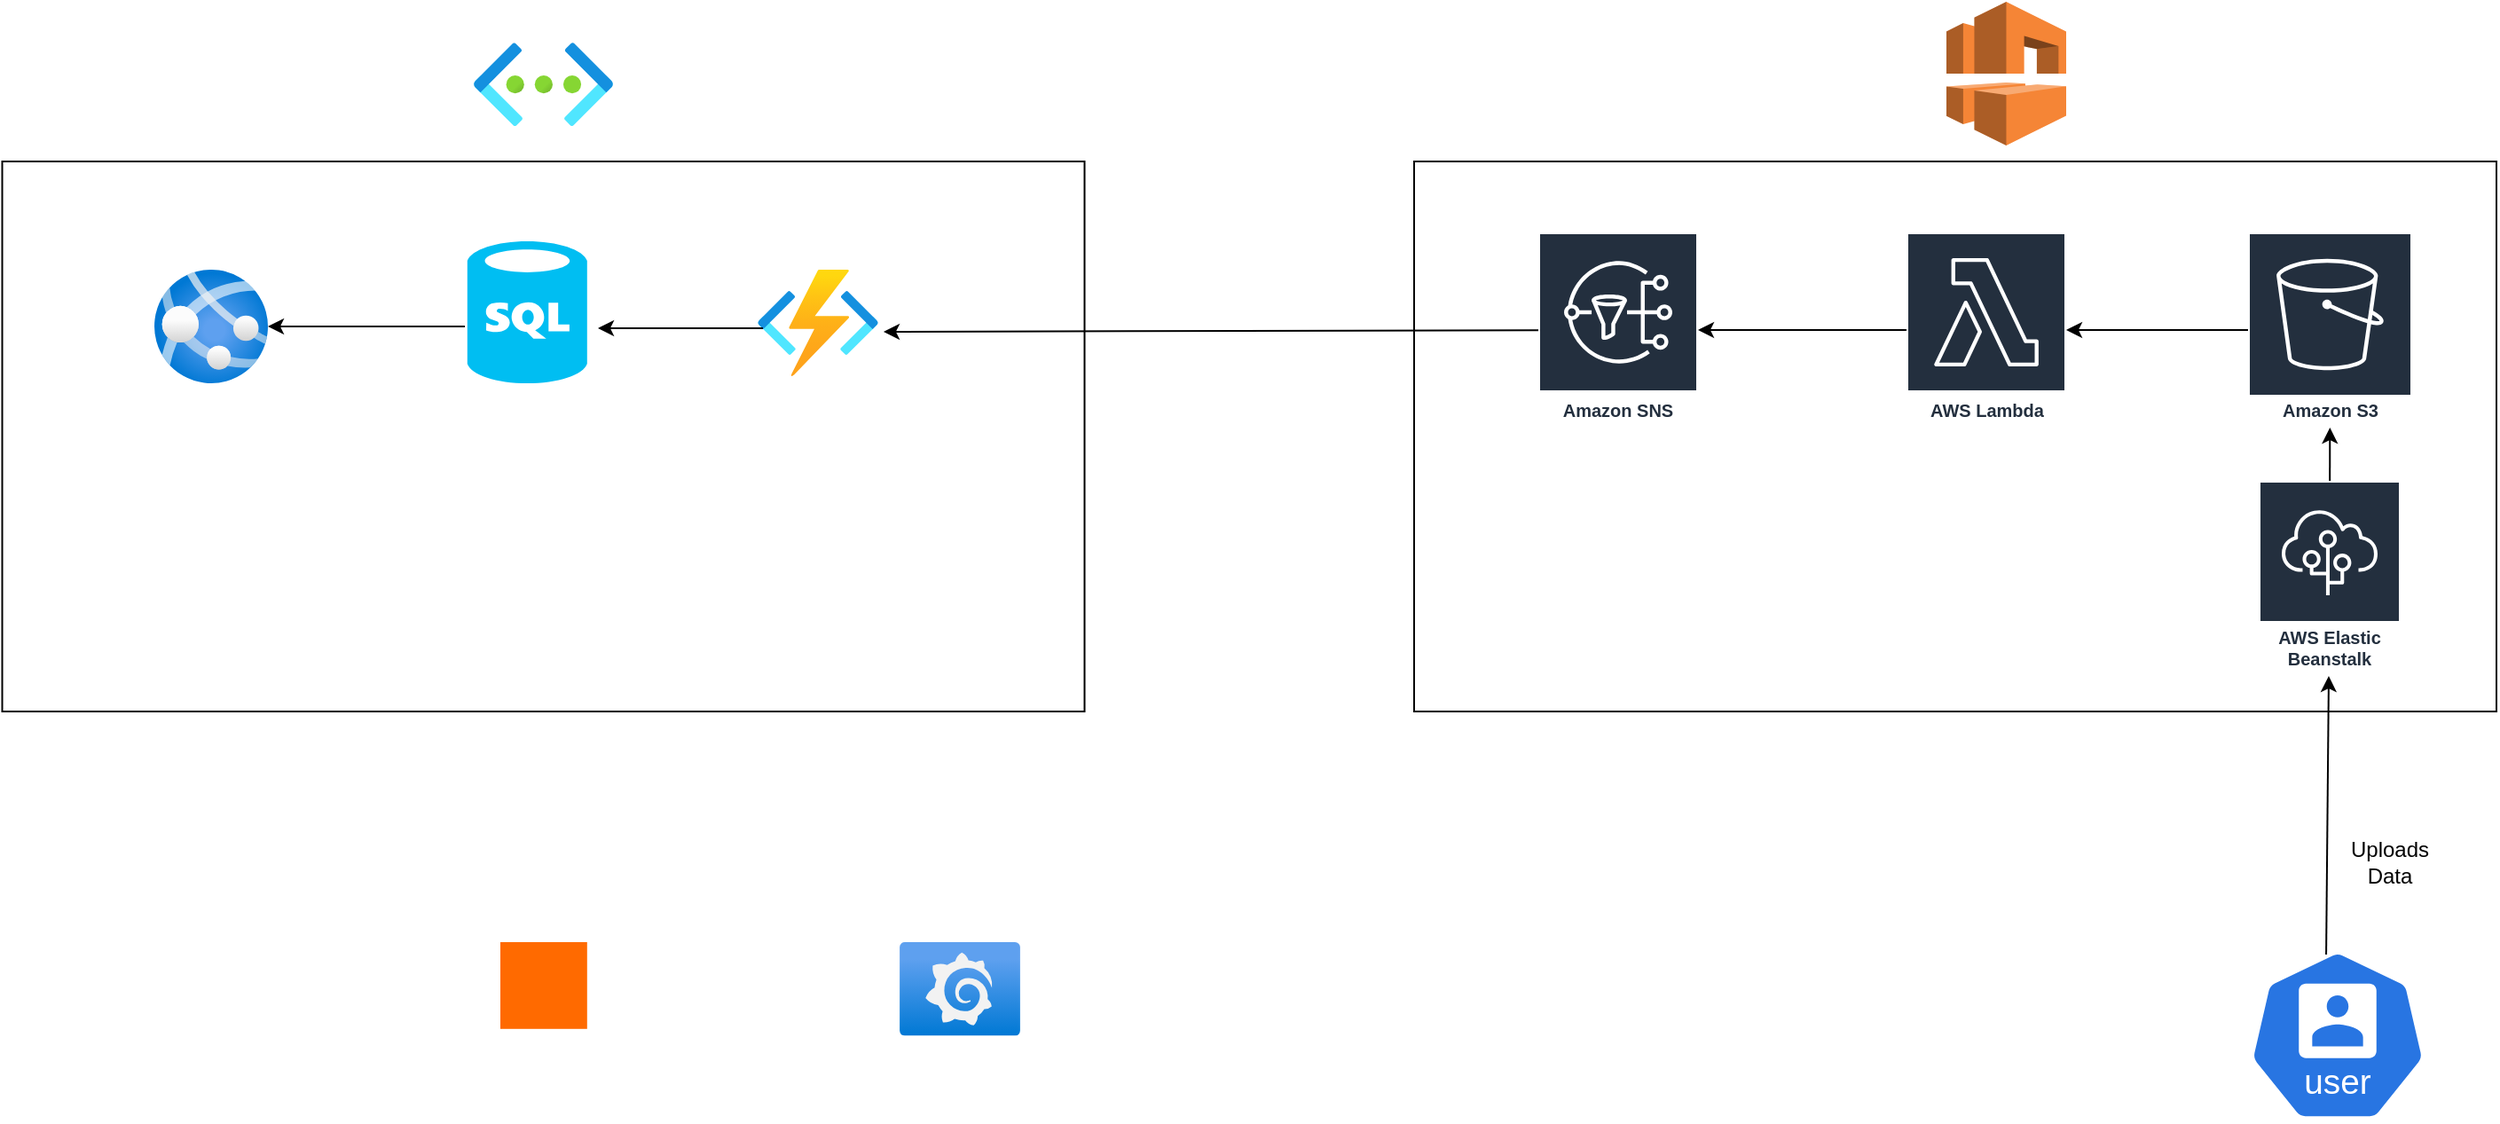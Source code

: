<mxfile version="26.0.10">
  <diagram name="Page-1" id="yJ1JHOEbkFGyUQX62pq3">
    <mxGraphModel dx="1434" dy="827" grid="1" gridSize="10" guides="1" tooltips="1" connect="1" arrows="1" fold="1" page="1" pageScale="1" pageWidth="850" pageHeight="1100" math="0" shadow="0">
      <root>
        <mxCell id="0" />
        <mxCell id="1" parent="0" />
        <mxCell id="_accsSYRUymLjPcQeyw_-2" value="" style="image;aspect=fixed;html=1;points=[];align=center;fontSize=12;image=img/lib/azure2/networking/Virtual_Networks.svg;" vertex="1" parent="1">
          <mxGeometry x="300" y="243.13" width="78.5" height="46.87" as="geometry" />
        </mxCell>
        <mxCell id="_accsSYRUymLjPcQeyw_-4" value="" style="rounded=0;whiteSpace=wrap;html=1;" vertex="1" parent="1">
          <mxGeometry x="34.25" y="310" width="610" height="310" as="geometry" />
        </mxCell>
        <mxCell id="_accsSYRUymLjPcQeyw_-5" value="" style="rounded=0;whiteSpace=wrap;html=1;" vertex="1" parent="1">
          <mxGeometry x="830" y="310" width="610" height="310" as="geometry" />
        </mxCell>
        <mxCell id="_accsSYRUymLjPcQeyw_-6" value="" style="outlineConnect=0;dashed=0;verticalLabelPosition=bottom;verticalAlign=top;align=center;html=1;shape=mxgraph.aws3.vpc;fillColor=#F58536;gradientColor=none;" vertex="1" parent="1">
          <mxGeometry x="1130" y="220" width="67.5" height="81" as="geometry" />
        </mxCell>
        <mxCell id="_accsSYRUymLjPcQeyw_-7" value="Amazon S3" style="sketch=0;outlineConnect=0;fontColor=#232F3E;gradientColor=none;strokeColor=#ffffff;fillColor=#232F3E;dashed=0;verticalLabelPosition=middle;verticalAlign=bottom;align=center;html=1;whiteSpace=wrap;fontSize=10;fontStyle=1;spacing=3;shape=mxgraph.aws4.productIcon;prIcon=mxgraph.aws4.s3;" vertex="1" parent="1">
          <mxGeometry x="1300" y="350" width="92.5" height="110" as="geometry" />
        </mxCell>
        <mxCell id="_accsSYRUymLjPcQeyw_-8" value="AWS Lambda" style="sketch=0;outlineConnect=0;fontColor=#232F3E;gradientColor=none;strokeColor=#ffffff;fillColor=#232F3E;dashed=0;verticalLabelPosition=middle;verticalAlign=bottom;align=center;html=1;whiteSpace=wrap;fontSize=10;fontStyle=1;spacing=3;shape=mxgraph.aws4.productIcon;prIcon=mxgraph.aws4.lambda;" vertex="1" parent="1">
          <mxGeometry x="1107.5" y="350" width="90" height="110" as="geometry" />
        </mxCell>
        <mxCell id="_accsSYRUymLjPcQeyw_-9" value="Amazon SNS" style="sketch=0;outlineConnect=0;fontColor=#232F3E;gradientColor=none;strokeColor=#ffffff;fillColor=#232F3E;dashed=0;verticalLabelPosition=middle;verticalAlign=bottom;align=center;html=1;whiteSpace=wrap;fontSize=10;fontStyle=1;spacing=3;shape=mxgraph.aws4.productIcon;prIcon=mxgraph.aws4.sns;" vertex="1" parent="1">
          <mxGeometry x="900" y="350" width="90" height="110" as="geometry" />
        </mxCell>
        <mxCell id="_accsSYRUymLjPcQeyw_-10" value="" style="image;aspect=fixed;html=1;points=[];align=center;fontSize=12;image=img/lib/azure2/iot/Function_Apps.svg;" vertex="1" parent="1">
          <mxGeometry x="460" y="371" width="68" height="60" as="geometry" />
        </mxCell>
        <mxCell id="_accsSYRUymLjPcQeyw_-23" value="" style="edgeStyle=orthogonalEdgeStyle;rounded=0;orthogonalLoop=1;jettySize=auto;html=1;exitX=-0.021;exitY=0.6;exitDx=0;exitDy=0;exitPerimeter=0;" edge="1" parent="1" source="_accsSYRUymLjPcQeyw_-11" target="_accsSYRUymLjPcQeyw_-12">
          <mxGeometry relative="1" as="geometry" />
        </mxCell>
        <mxCell id="_accsSYRUymLjPcQeyw_-11" value="" style="verticalLabelPosition=bottom;html=1;verticalAlign=top;align=center;strokeColor=none;fillColor=#00BEF2;shape=mxgraph.azure.sql_database;" vertex="1" parent="1">
          <mxGeometry x="296.4" y="355" width="67.5" height="80" as="geometry" />
        </mxCell>
        <mxCell id="_accsSYRUymLjPcQeyw_-12" value="" style="image;aspect=fixed;html=1;points=[];align=center;fontSize=12;image=img/lib/azure2/app_services/App_Services.svg;" vertex="1" parent="1">
          <mxGeometry x="120" y="371" width="64" height="64" as="geometry" />
        </mxCell>
        <mxCell id="_accsSYRUymLjPcQeyw_-14" value="" style="points=[];aspect=fixed;html=1;align=center;shadow=0;dashed=0;fillColor=#FF6A00;strokeColor=none;shape=mxgraph.alibaba_cloud.prometheus;" vertex="1" parent="1">
          <mxGeometry x="315" y="750" width="48.9" height="48.9" as="geometry" />
        </mxCell>
        <mxCell id="_accsSYRUymLjPcQeyw_-15" value="" style="image;aspect=fixed;html=1;points=[];align=center;fontSize=12;image=img/lib/azure2/other/Grafana.svg;" vertex="1" parent="1">
          <mxGeometry x="540" y="750" width="68" height="52.8" as="geometry" />
        </mxCell>
        <mxCell id="_accsSYRUymLjPcQeyw_-16" value="AWS Elastic Beanstalk" style="sketch=0;outlineConnect=0;fontColor=#232F3E;gradientColor=none;strokeColor=#ffffff;fillColor=#232F3E;dashed=0;verticalLabelPosition=middle;verticalAlign=bottom;align=center;html=1;whiteSpace=wrap;fontSize=10;fontStyle=1;spacing=3;shape=mxgraph.aws4.productIcon;prIcon=mxgraph.aws4.elastic_beanstalk;" vertex="1" parent="1">
          <mxGeometry x="1306" y="490" width="80" height="110" as="geometry" />
        </mxCell>
        <mxCell id="_accsSYRUymLjPcQeyw_-17" value="" style="aspect=fixed;sketch=0;html=1;dashed=0;whitespace=wrap;verticalLabelPosition=bottom;verticalAlign=top;fillColor=#2875E2;strokeColor=#ffffff;points=[[0.005,0.63,0],[0.1,0.2,0],[0.9,0.2,0],[0.5,0,0],[0.995,0.63,0],[0.72,0.99,0],[0.5,1,0],[0.28,0.99,0]];shape=mxgraph.kubernetes.icon2;kubernetesLabel=1;prIcon=user" vertex="1" parent="1">
          <mxGeometry x="1300" y="754.04" width="101" height="96.96" as="geometry" />
        </mxCell>
        <mxCell id="_accsSYRUymLjPcQeyw_-18" value="" style="endArrow=classic;html=1;rounded=0;entryX=1.044;entryY=0.583;entryDx=0;entryDy=0;entryPerimeter=0;" edge="1" parent="1" source="_accsSYRUymLjPcQeyw_-9" target="_accsSYRUymLjPcQeyw_-10">
          <mxGeometry width="50" height="50" relative="1" as="geometry">
            <mxPoint x="710" y="630" as="sourcePoint" />
            <mxPoint x="760" y="580" as="targetPoint" />
          </mxGeometry>
        </mxCell>
        <mxCell id="_accsSYRUymLjPcQeyw_-19" value="" style="endArrow=classic;html=1;rounded=0;" edge="1" parent="1" source="_accsSYRUymLjPcQeyw_-8" target="_accsSYRUymLjPcQeyw_-9">
          <mxGeometry width="50" height="50" relative="1" as="geometry">
            <mxPoint x="710" y="630" as="sourcePoint" />
            <mxPoint x="760" y="580" as="targetPoint" />
          </mxGeometry>
        </mxCell>
        <mxCell id="_accsSYRUymLjPcQeyw_-20" value="" style="endArrow=classic;html=1;rounded=0;" edge="1" parent="1" source="_accsSYRUymLjPcQeyw_-7" target="_accsSYRUymLjPcQeyw_-8">
          <mxGeometry width="50" height="50" relative="1" as="geometry">
            <mxPoint x="1276" y="480" as="sourcePoint" />
            <mxPoint x="1160" y="480" as="targetPoint" />
          </mxGeometry>
        </mxCell>
        <mxCell id="_accsSYRUymLjPcQeyw_-21" value="" style="endArrow=classic;html=1;rounded=0;" edge="1" parent="1" source="_accsSYRUymLjPcQeyw_-16" target="_accsSYRUymLjPcQeyw_-7">
          <mxGeometry width="50" height="50" relative="1" as="geometry">
            <mxPoint x="1310" y="415" as="sourcePoint" />
            <mxPoint x="1208" y="415" as="targetPoint" />
          </mxGeometry>
        </mxCell>
        <mxCell id="_accsSYRUymLjPcQeyw_-22" value="" style="endArrow=classic;html=1;rounded=0;exitX=0.044;exitY=0.55;exitDx=0;exitDy=0;exitPerimeter=0;" edge="1" parent="1" source="_accsSYRUymLjPcQeyw_-10">
          <mxGeometry width="50" height="50" relative="1" as="geometry">
            <mxPoint x="465.9" y="490" as="sourcePoint" />
            <mxPoint x="370" y="404" as="targetPoint" />
          </mxGeometry>
        </mxCell>
        <mxCell id="_accsSYRUymLjPcQeyw_-24" value="" style="endArrow=classic;html=1;rounded=0;exitX=0.436;exitY=0.031;exitDx=0;exitDy=0;exitPerimeter=0;" edge="1" parent="1" source="_accsSYRUymLjPcQeyw_-17" target="_accsSYRUymLjPcQeyw_-16">
          <mxGeometry width="50" height="50" relative="1" as="geometry">
            <mxPoint x="1330" y="435" as="sourcePoint" />
            <mxPoint x="1228" y="435" as="targetPoint" />
          </mxGeometry>
        </mxCell>
        <mxCell id="_accsSYRUymLjPcQeyw_-25" value="Uploads Data" style="text;html=1;align=center;verticalAlign=middle;whiteSpace=wrap;rounded=0;" vertex="1" parent="1">
          <mxGeometry x="1350" y="690" width="60" height="30" as="geometry" />
        </mxCell>
      </root>
    </mxGraphModel>
  </diagram>
</mxfile>
